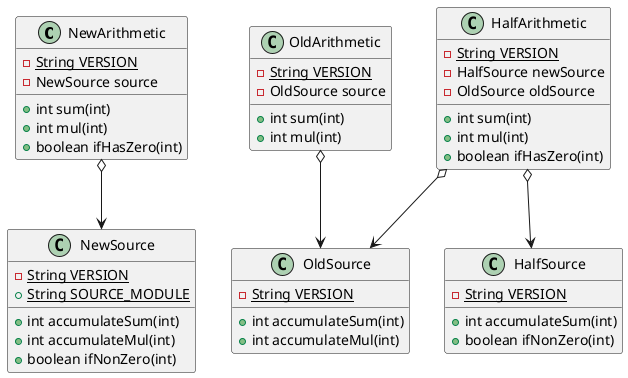 @startuml
class NewArithmetic {
- {static} String VERSION
- NewSource source
+ int sum(int)
+ int mul(int)
+ boolean ifHasZero(int)
}
class HalfArithmetic {
- {static} String VERSION
- HalfSource newSource
- OldSource oldSource
+ int sum(int)
+ int mul(int)
+ boolean ifHasZero(int)
}
class OldSource {
- {static} String VERSION
+ int accumulateSum(int)
+ int accumulateMul(int)
}
class HalfSource {
- {static} String VERSION
+ int accumulateSum(int)
+ boolean ifNonZero(int)
}
class NewSource {
- {static} String VERSION
+ {static} String SOURCE_MODULE
+ int accumulateSum(int)
+ int accumulateMul(int)
+ boolean ifNonZero(int)
}
class OldArithmetic {
- {static} String VERSION
- OldSource source
+ int sum(int)
+ int mul(int)
}

OldArithmetic o--> OldSource
HalfArithmetic o--> OldSource
HalfArithmetic o--> HalfSource
NewArithmetic o--> NewSource
@enduml